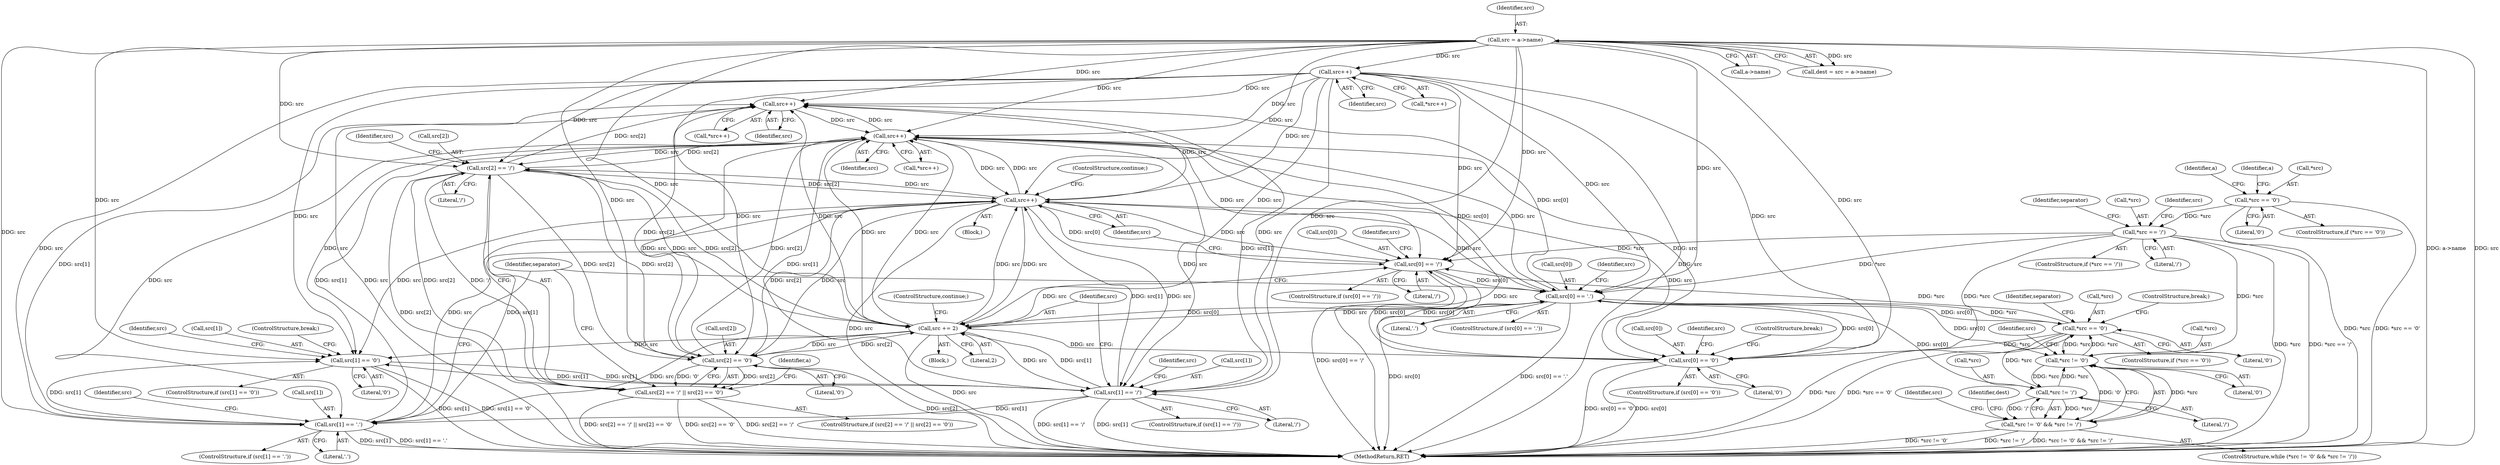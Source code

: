 digraph "1_libarchive_59357157706d47c365b2227739e17daba3607526_0@pointer" {
"1000265" [label="(Call,src++)"];
"1000215" [label="(Call,src[2] == '/')"];
"1000154" [label="(Call,src++)"];
"1000124" [label="(Call,src = a->name)"];
"1000276" [label="(Call,src++)"];
"1000179" [label="(Call,src[0] == '.')"];
"1000168" [label="(Call,src[0] == '/')"];
"1000159" [label="(Call,src[0] == '\0')"];
"1000268" [label="(Call,*src == '\0')"];
"1000251" [label="(Call,*src != '\0')"];
"1000147" [label="(Call,*src == '/')"];
"1000130" [label="(Call,*src == '\0')"];
"1000255" [label="(Call,*src != '/')"];
"1000174" [label="(Call,src++)"];
"1000207" [label="(Call,src[1] == '.')"];
"1000195" [label="(Call,src[1] == '/')"];
"1000186" [label="(Call,src[1] == '\0')"];
"1000201" [label="(Call,src += 2)"];
"1000220" [label="(Call,src[2] == '\0')"];
"1000265" [label="(Call,src++)"];
"1000214" [label="(Call,src[2] == '/' || src[2] == '\0')"];
"1000250" [label="(Call,*src != '\0' && *src != '/')"];
"1000175" [label="(Identifier,src)"];
"1000249" [label="(ControlStructure,while (*src != '\0' && *src != '/'))"];
"1000195" [label="(Call,src[1] == '/')"];
"1000180" [label="(Call,src[0])"];
"1000272" [label="(ControlStructure,break;)"];
"1000153" [label="(Call,*src++)"];
"1000155" [label="(Identifier,src)"];
"1000251" [label="(Call,*src != '\0')"];
"1000267" [label="(ControlStructure,if (*src == '\0'))"];
"1000266" [label="(Identifier,src)"];
"1000258" [label="(Literal,'/')"];
"1000150" [label="(Literal,'/')"];
"1000216" [label="(Call,src[2])"];
"1000257" [label="(Identifier,src)"];
"1000192" [label="(ControlStructure,break;)"];
"1000169" [label="(Call,src[0])"];
"1000145" [label="(Identifier,a)"];
"1000276" [label="(Call,src++)"];
"1000217" [label="(Identifier,src)"];
"1000277" [label="(Identifier,src)"];
"1000181" [label="(Identifier,src)"];
"1000213" [label="(ControlStructure,if (src[2] == '/' || src[2] == '\0'))"];
"1000194" [label="(ControlStructure,if (src[1] == '/'))"];
"1000183" [label="(Literal,'.')"];
"1000163" [label="(Literal,'\0')"];
"1000265" [label="(Call,src++)"];
"1000203" [label="(Literal,2)"];
"1000129" [label="(ControlStructure,if (*src == '\0'))"];
"1000176" [label="(ControlStructure,continue;)"];
"1000219" [label="(Literal,'/')"];
"1000147" [label="(Call,*src == '/')"];
"1000209" [label="(Identifier,src)"];
"1000275" [label="(Call,*src++)"];
"1000185" [label="(ControlStructure,if (src[1] == '\0'))"];
"1000222" [label="(Identifier,src)"];
"1000229" [label="(Identifier,a)"];
"1000252" [label="(Call,*src)"];
"1000274" [label="(Identifier,separator)"];
"1000220" [label="(Call,src[2] == '\0')"];
"1000152" [label="(Identifier,separator)"];
"1000207" [label="(Call,src[1] == '.')"];
"1000126" [label="(Call,a->name)"];
"1000199" [label="(Literal,'/')"];
"1000263" [label="(Identifier,dest)"];
"1000158" [label="(ControlStructure,if (src[0] == '\0'))"];
"1000214" [label="(Call,src[2] == '/' || src[2] == '\0')"];
"1000204" [label="(ControlStructure,continue;)"];
"1000269" [label="(Call,*src)"];
"1000255" [label="(Call,*src != '/')"];
"1000256" [label="(Call,*src)"];
"1000188" [label="(Identifier,src)"];
"1000250" [label="(Call,*src != '\0' && *src != '/')"];
"1000154" [label="(Call,src++)"];
"1000138" [label="(Identifier,a)"];
"1000268" [label="(Call,*src == '\0')"];
"1000173" [label="(Block,)"];
"1000170" [label="(Identifier,src)"];
"1000270" [label="(Identifier,src)"];
"1000206" [label="(ControlStructure,if (src[1] == '.'))"];
"1000254" [label="(Literal,'\0')"];
"1000165" [label="(ControlStructure,break;)"];
"1000202" [label="(Identifier,src)"];
"1000211" [label="(Literal,'.')"];
"1000197" [label="(Identifier,src)"];
"1000122" [label="(Call,dest = src = a->name)"];
"1000187" [label="(Call,src[1])"];
"1000196" [label="(Call,src[1])"];
"1000304" [label="(MethodReturn,RET)"];
"1000167" [label="(ControlStructure,if (src[0] == '/'))"];
"1000148" [label="(Call,*src)"];
"1000146" [label="(ControlStructure,if (*src == '/'))"];
"1000243" [label="(Identifier,separator)"];
"1000190" [label="(Literal,'\0')"];
"1000124" [label="(Call,src = a->name)"];
"1000200" [label="(Block,)"];
"1000168" [label="(Call,src[0] == '/')"];
"1000186" [label="(Call,src[1] == '\0')"];
"1000161" [label="(Identifier,src)"];
"1000160" [label="(Call,src[0])"];
"1000174" [label="(Call,src++)"];
"1000131" [label="(Call,*src)"];
"1000133" [label="(Literal,'\0')"];
"1000221" [label="(Call,src[2])"];
"1000271" [label="(Literal,'\0')"];
"1000201" [label="(Call,src += 2)"];
"1000125" [label="(Identifier,src)"];
"1000178" [label="(ControlStructure,if (src[0] == '.'))"];
"1000224" [label="(Literal,'\0')"];
"1000264" [label="(Call,*src++)"];
"1000130" [label="(Call,*src == '\0')"];
"1000159" [label="(Call,src[0] == '\0')"];
"1000208" [label="(Call,src[1])"];
"1000179" [label="(Call,src[0] == '.')"];
"1000172" [label="(Literal,'/')"];
"1000215" [label="(Call,src[2] == '/')"];
"1000265" -> "1000264"  [label="AST: "];
"1000265" -> "1000266"  [label="CFG: "];
"1000266" -> "1000265"  [label="AST: "];
"1000264" -> "1000265"  [label="CFG: "];
"1000265" -> "1000304"  [label="DDG: src"];
"1000215" -> "1000265"  [label="DDG: src[2]"];
"1000154" -> "1000265"  [label="DDG: src"];
"1000179" -> "1000265"  [label="DDG: src[0]"];
"1000207" -> "1000265"  [label="DDG: src[1]"];
"1000276" -> "1000265"  [label="DDG: src"];
"1000195" -> "1000265"  [label="DDG: src[1]"];
"1000174" -> "1000265"  [label="DDG: src"];
"1000201" -> "1000265"  [label="DDG: src"];
"1000220" -> "1000265"  [label="DDG: src[2]"];
"1000124" -> "1000265"  [label="DDG: src"];
"1000265" -> "1000276"  [label="DDG: src"];
"1000215" -> "1000214"  [label="AST: "];
"1000215" -> "1000219"  [label="CFG: "];
"1000216" -> "1000215"  [label="AST: "];
"1000219" -> "1000215"  [label="AST: "];
"1000222" -> "1000215"  [label="CFG: "];
"1000214" -> "1000215"  [label="CFG: "];
"1000215" -> "1000304"  [label="DDG: src[2]"];
"1000215" -> "1000174"  [label="DDG: src[2]"];
"1000215" -> "1000201"  [label="DDG: src[2]"];
"1000215" -> "1000214"  [label="DDG: src[2]"];
"1000215" -> "1000214"  [label="DDG: '/'"];
"1000154" -> "1000215"  [label="DDG: src"];
"1000276" -> "1000215"  [label="DDG: src"];
"1000174" -> "1000215"  [label="DDG: src"];
"1000201" -> "1000215"  [label="DDG: src"];
"1000220" -> "1000215"  [label="DDG: src[2]"];
"1000124" -> "1000215"  [label="DDG: src"];
"1000215" -> "1000220"  [label="DDG: src[2]"];
"1000215" -> "1000276"  [label="DDG: src[2]"];
"1000154" -> "1000153"  [label="AST: "];
"1000154" -> "1000155"  [label="CFG: "];
"1000155" -> "1000154"  [label="AST: "];
"1000153" -> "1000154"  [label="CFG: "];
"1000154" -> "1000304"  [label="DDG: src"];
"1000124" -> "1000154"  [label="DDG: src"];
"1000154" -> "1000159"  [label="DDG: src"];
"1000154" -> "1000168"  [label="DDG: src"];
"1000154" -> "1000174"  [label="DDG: src"];
"1000154" -> "1000179"  [label="DDG: src"];
"1000154" -> "1000186"  [label="DDG: src"];
"1000154" -> "1000195"  [label="DDG: src"];
"1000154" -> "1000201"  [label="DDG: src"];
"1000154" -> "1000207"  [label="DDG: src"];
"1000154" -> "1000220"  [label="DDG: src"];
"1000154" -> "1000276"  [label="DDG: src"];
"1000124" -> "1000122"  [label="AST: "];
"1000124" -> "1000126"  [label="CFG: "];
"1000125" -> "1000124"  [label="AST: "];
"1000126" -> "1000124"  [label="AST: "];
"1000122" -> "1000124"  [label="CFG: "];
"1000124" -> "1000304"  [label="DDG: a->name"];
"1000124" -> "1000304"  [label="DDG: src"];
"1000124" -> "1000122"  [label="DDG: src"];
"1000124" -> "1000159"  [label="DDG: src"];
"1000124" -> "1000168"  [label="DDG: src"];
"1000124" -> "1000174"  [label="DDG: src"];
"1000124" -> "1000179"  [label="DDG: src"];
"1000124" -> "1000186"  [label="DDG: src"];
"1000124" -> "1000195"  [label="DDG: src"];
"1000124" -> "1000201"  [label="DDG: src"];
"1000124" -> "1000207"  [label="DDG: src"];
"1000124" -> "1000220"  [label="DDG: src"];
"1000124" -> "1000276"  [label="DDG: src"];
"1000276" -> "1000275"  [label="AST: "];
"1000276" -> "1000277"  [label="CFG: "];
"1000277" -> "1000276"  [label="AST: "];
"1000275" -> "1000276"  [label="CFG: "];
"1000276" -> "1000304"  [label="DDG: src"];
"1000276" -> "1000159"  [label="DDG: src"];
"1000276" -> "1000168"  [label="DDG: src"];
"1000276" -> "1000174"  [label="DDG: src"];
"1000276" -> "1000179"  [label="DDG: src"];
"1000276" -> "1000186"  [label="DDG: src"];
"1000276" -> "1000195"  [label="DDG: src"];
"1000276" -> "1000201"  [label="DDG: src"];
"1000276" -> "1000207"  [label="DDG: src"];
"1000276" -> "1000220"  [label="DDG: src"];
"1000179" -> "1000276"  [label="DDG: src[0]"];
"1000207" -> "1000276"  [label="DDG: src[1]"];
"1000195" -> "1000276"  [label="DDG: src[1]"];
"1000174" -> "1000276"  [label="DDG: src"];
"1000201" -> "1000276"  [label="DDG: src"];
"1000220" -> "1000276"  [label="DDG: src[2]"];
"1000179" -> "1000178"  [label="AST: "];
"1000179" -> "1000183"  [label="CFG: "];
"1000180" -> "1000179"  [label="AST: "];
"1000183" -> "1000179"  [label="AST: "];
"1000188" -> "1000179"  [label="CFG: "];
"1000243" -> "1000179"  [label="CFG: "];
"1000179" -> "1000304"  [label="DDG: src[0] == '.'"];
"1000179" -> "1000304"  [label="DDG: src[0]"];
"1000179" -> "1000159"  [label="DDG: src[0]"];
"1000168" -> "1000179"  [label="DDG: src[0]"];
"1000268" -> "1000179"  [label="DDG: *src"];
"1000147" -> "1000179"  [label="DDG: *src"];
"1000174" -> "1000179"  [label="DDG: src"];
"1000201" -> "1000179"  [label="DDG: src"];
"1000179" -> "1000201"  [label="DDG: src[0]"];
"1000179" -> "1000251"  [label="DDG: src[0]"];
"1000179" -> "1000255"  [label="DDG: src[0]"];
"1000179" -> "1000268"  [label="DDG: src[0]"];
"1000168" -> "1000167"  [label="AST: "];
"1000168" -> "1000172"  [label="CFG: "];
"1000169" -> "1000168"  [label="AST: "];
"1000172" -> "1000168"  [label="AST: "];
"1000175" -> "1000168"  [label="CFG: "];
"1000181" -> "1000168"  [label="CFG: "];
"1000168" -> "1000304"  [label="DDG: src[0] == '/'"];
"1000168" -> "1000159"  [label="DDG: src[0]"];
"1000159" -> "1000168"  [label="DDG: src[0]"];
"1000268" -> "1000168"  [label="DDG: *src"];
"1000147" -> "1000168"  [label="DDG: *src"];
"1000174" -> "1000168"  [label="DDG: src"];
"1000201" -> "1000168"  [label="DDG: src"];
"1000168" -> "1000174"  [label="DDG: src[0]"];
"1000159" -> "1000158"  [label="AST: "];
"1000159" -> "1000163"  [label="CFG: "];
"1000160" -> "1000159"  [label="AST: "];
"1000163" -> "1000159"  [label="AST: "];
"1000165" -> "1000159"  [label="CFG: "];
"1000170" -> "1000159"  [label="CFG: "];
"1000159" -> "1000304"  [label="DDG: src[0] == '\0'"];
"1000159" -> "1000304"  [label="DDG: src[0]"];
"1000268" -> "1000159"  [label="DDG: *src"];
"1000147" -> "1000159"  [label="DDG: *src"];
"1000174" -> "1000159"  [label="DDG: src"];
"1000201" -> "1000159"  [label="DDG: src"];
"1000268" -> "1000267"  [label="AST: "];
"1000268" -> "1000271"  [label="CFG: "];
"1000269" -> "1000268"  [label="AST: "];
"1000271" -> "1000268"  [label="AST: "];
"1000272" -> "1000268"  [label="CFG: "];
"1000274" -> "1000268"  [label="CFG: "];
"1000268" -> "1000304"  [label="DDG: *src"];
"1000268" -> "1000304"  [label="DDG: *src == '\0'"];
"1000268" -> "1000251"  [label="DDG: *src"];
"1000251" -> "1000268"  [label="DDG: *src"];
"1000255" -> "1000268"  [label="DDG: *src"];
"1000251" -> "1000250"  [label="AST: "];
"1000251" -> "1000254"  [label="CFG: "];
"1000252" -> "1000251"  [label="AST: "];
"1000254" -> "1000251"  [label="AST: "];
"1000257" -> "1000251"  [label="CFG: "];
"1000250" -> "1000251"  [label="CFG: "];
"1000251" -> "1000250"  [label="DDG: *src"];
"1000251" -> "1000250"  [label="DDG: '\0'"];
"1000147" -> "1000251"  [label="DDG: *src"];
"1000255" -> "1000251"  [label="DDG: *src"];
"1000251" -> "1000255"  [label="DDG: *src"];
"1000147" -> "1000146"  [label="AST: "];
"1000147" -> "1000150"  [label="CFG: "];
"1000148" -> "1000147"  [label="AST: "];
"1000150" -> "1000147"  [label="AST: "];
"1000152" -> "1000147"  [label="CFG: "];
"1000161" -> "1000147"  [label="CFG: "];
"1000147" -> "1000304"  [label="DDG: *src"];
"1000147" -> "1000304"  [label="DDG: *src == '/'"];
"1000130" -> "1000147"  [label="DDG: *src"];
"1000130" -> "1000129"  [label="AST: "];
"1000130" -> "1000133"  [label="CFG: "];
"1000131" -> "1000130"  [label="AST: "];
"1000133" -> "1000130"  [label="AST: "];
"1000138" -> "1000130"  [label="CFG: "];
"1000145" -> "1000130"  [label="CFG: "];
"1000130" -> "1000304"  [label="DDG: *src == '\0'"];
"1000130" -> "1000304"  [label="DDG: *src"];
"1000255" -> "1000250"  [label="AST: "];
"1000255" -> "1000258"  [label="CFG: "];
"1000256" -> "1000255"  [label="AST: "];
"1000258" -> "1000255"  [label="AST: "];
"1000250" -> "1000255"  [label="CFG: "];
"1000255" -> "1000250"  [label="DDG: *src"];
"1000255" -> "1000250"  [label="DDG: '/'"];
"1000174" -> "1000173"  [label="AST: "];
"1000174" -> "1000175"  [label="CFG: "];
"1000175" -> "1000174"  [label="AST: "];
"1000176" -> "1000174"  [label="CFG: "];
"1000174" -> "1000304"  [label="DDG: src"];
"1000207" -> "1000174"  [label="DDG: src[1]"];
"1000195" -> "1000174"  [label="DDG: src[1]"];
"1000201" -> "1000174"  [label="DDG: src"];
"1000220" -> "1000174"  [label="DDG: src[2]"];
"1000174" -> "1000186"  [label="DDG: src"];
"1000174" -> "1000195"  [label="DDG: src"];
"1000174" -> "1000201"  [label="DDG: src"];
"1000174" -> "1000207"  [label="DDG: src"];
"1000174" -> "1000220"  [label="DDG: src"];
"1000207" -> "1000206"  [label="AST: "];
"1000207" -> "1000211"  [label="CFG: "];
"1000208" -> "1000207"  [label="AST: "];
"1000211" -> "1000207"  [label="AST: "];
"1000217" -> "1000207"  [label="CFG: "];
"1000243" -> "1000207"  [label="CFG: "];
"1000207" -> "1000304"  [label="DDG: src[1]"];
"1000207" -> "1000304"  [label="DDG: src[1] == '.'"];
"1000207" -> "1000186"  [label="DDG: src[1]"];
"1000195" -> "1000207"  [label="DDG: src[1]"];
"1000201" -> "1000207"  [label="DDG: src"];
"1000195" -> "1000194"  [label="AST: "];
"1000195" -> "1000199"  [label="CFG: "];
"1000196" -> "1000195"  [label="AST: "];
"1000199" -> "1000195"  [label="AST: "];
"1000202" -> "1000195"  [label="CFG: "];
"1000209" -> "1000195"  [label="CFG: "];
"1000195" -> "1000304"  [label="DDG: src[1] == '/'"];
"1000195" -> "1000304"  [label="DDG: src[1]"];
"1000195" -> "1000186"  [label="DDG: src[1]"];
"1000186" -> "1000195"  [label="DDG: src[1]"];
"1000201" -> "1000195"  [label="DDG: src"];
"1000195" -> "1000201"  [label="DDG: src[1]"];
"1000186" -> "1000185"  [label="AST: "];
"1000186" -> "1000190"  [label="CFG: "];
"1000187" -> "1000186"  [label="AST: "];
"1000190" -> "1000186"  [label="AST: "];
"1000192" -> "1000186"  [label="CFG: "];
"1000197" -> "1000186"  [label="CFG: "];
"1000186" -> "1000304"  [label="DDG: src[1]"];
"1000186" -> "1000304"  [label="DDG: src[1] == '\0'"];
"1000201" -> "1000186"  [label="DDG: src"];
"1000201" -> "1000200"  [label="AST: "];
"1000201" -> "1000203"  [label="CFG: "];
"1000202" -> "1000201"  [label="AST: "];
"1000203" -> "1000201"  [label="AST: "];
"1000204" -> "1000201"  [label="CFG: "];
"1000201" -> "1000304"  [label="DDG: src"];
"1000220" -> "1000201"  [label="DDG: src[2]"];
"1000201" -> "1000220"  [label="DDG: src"];
"1000220" -> "1000214"  [label="AST: "];
"1000220" -> "1000224"  [label="CFG: "];
"1000221" -> "1000220"  [label="AST: "];
"1000224" -> "1000220"  [label="AST: "];
"1000214" -> "1000220"  [label="CFG: "];
"1000220" -> "1000304"  [label="DDG: src[2]"];
"1000220" -> "1000214"  [label="DDG: src[2]"];
"1000220" -> "1000214"  [label="DDG: '\0'"];
"1000214" -> "1000213"  [label="AST: "];
"1000229" -> "1000214"  [label="CFG: "];
"1000243" -> "1000214"  [label="CFG: "];
"1000214" -> "1000304"  [label="DDG: src[2] == '/' || src[2] == '\0'"];
"1000214" -> "1000304"  [label="DDG: src[2] == '\0'"];
"1000214" -> "1000304"  [label="DDG: src[2] == '/'"];
"1000250" -> "1000249"  [label="AST: "];
"1000263" -> "1000250"  [label="CFG: "];
"1000270" -> "1000250"  [label="CFG: "];
"1000250" -> "1000304"  [label="DDG: *src != '\0'"];
"1000250" -> "1000304"  [label="DDG: *src != '/'"];
"1000250" -> "1000304"  [label="DDG: *src != '\0' && *src != '/'"];
}
